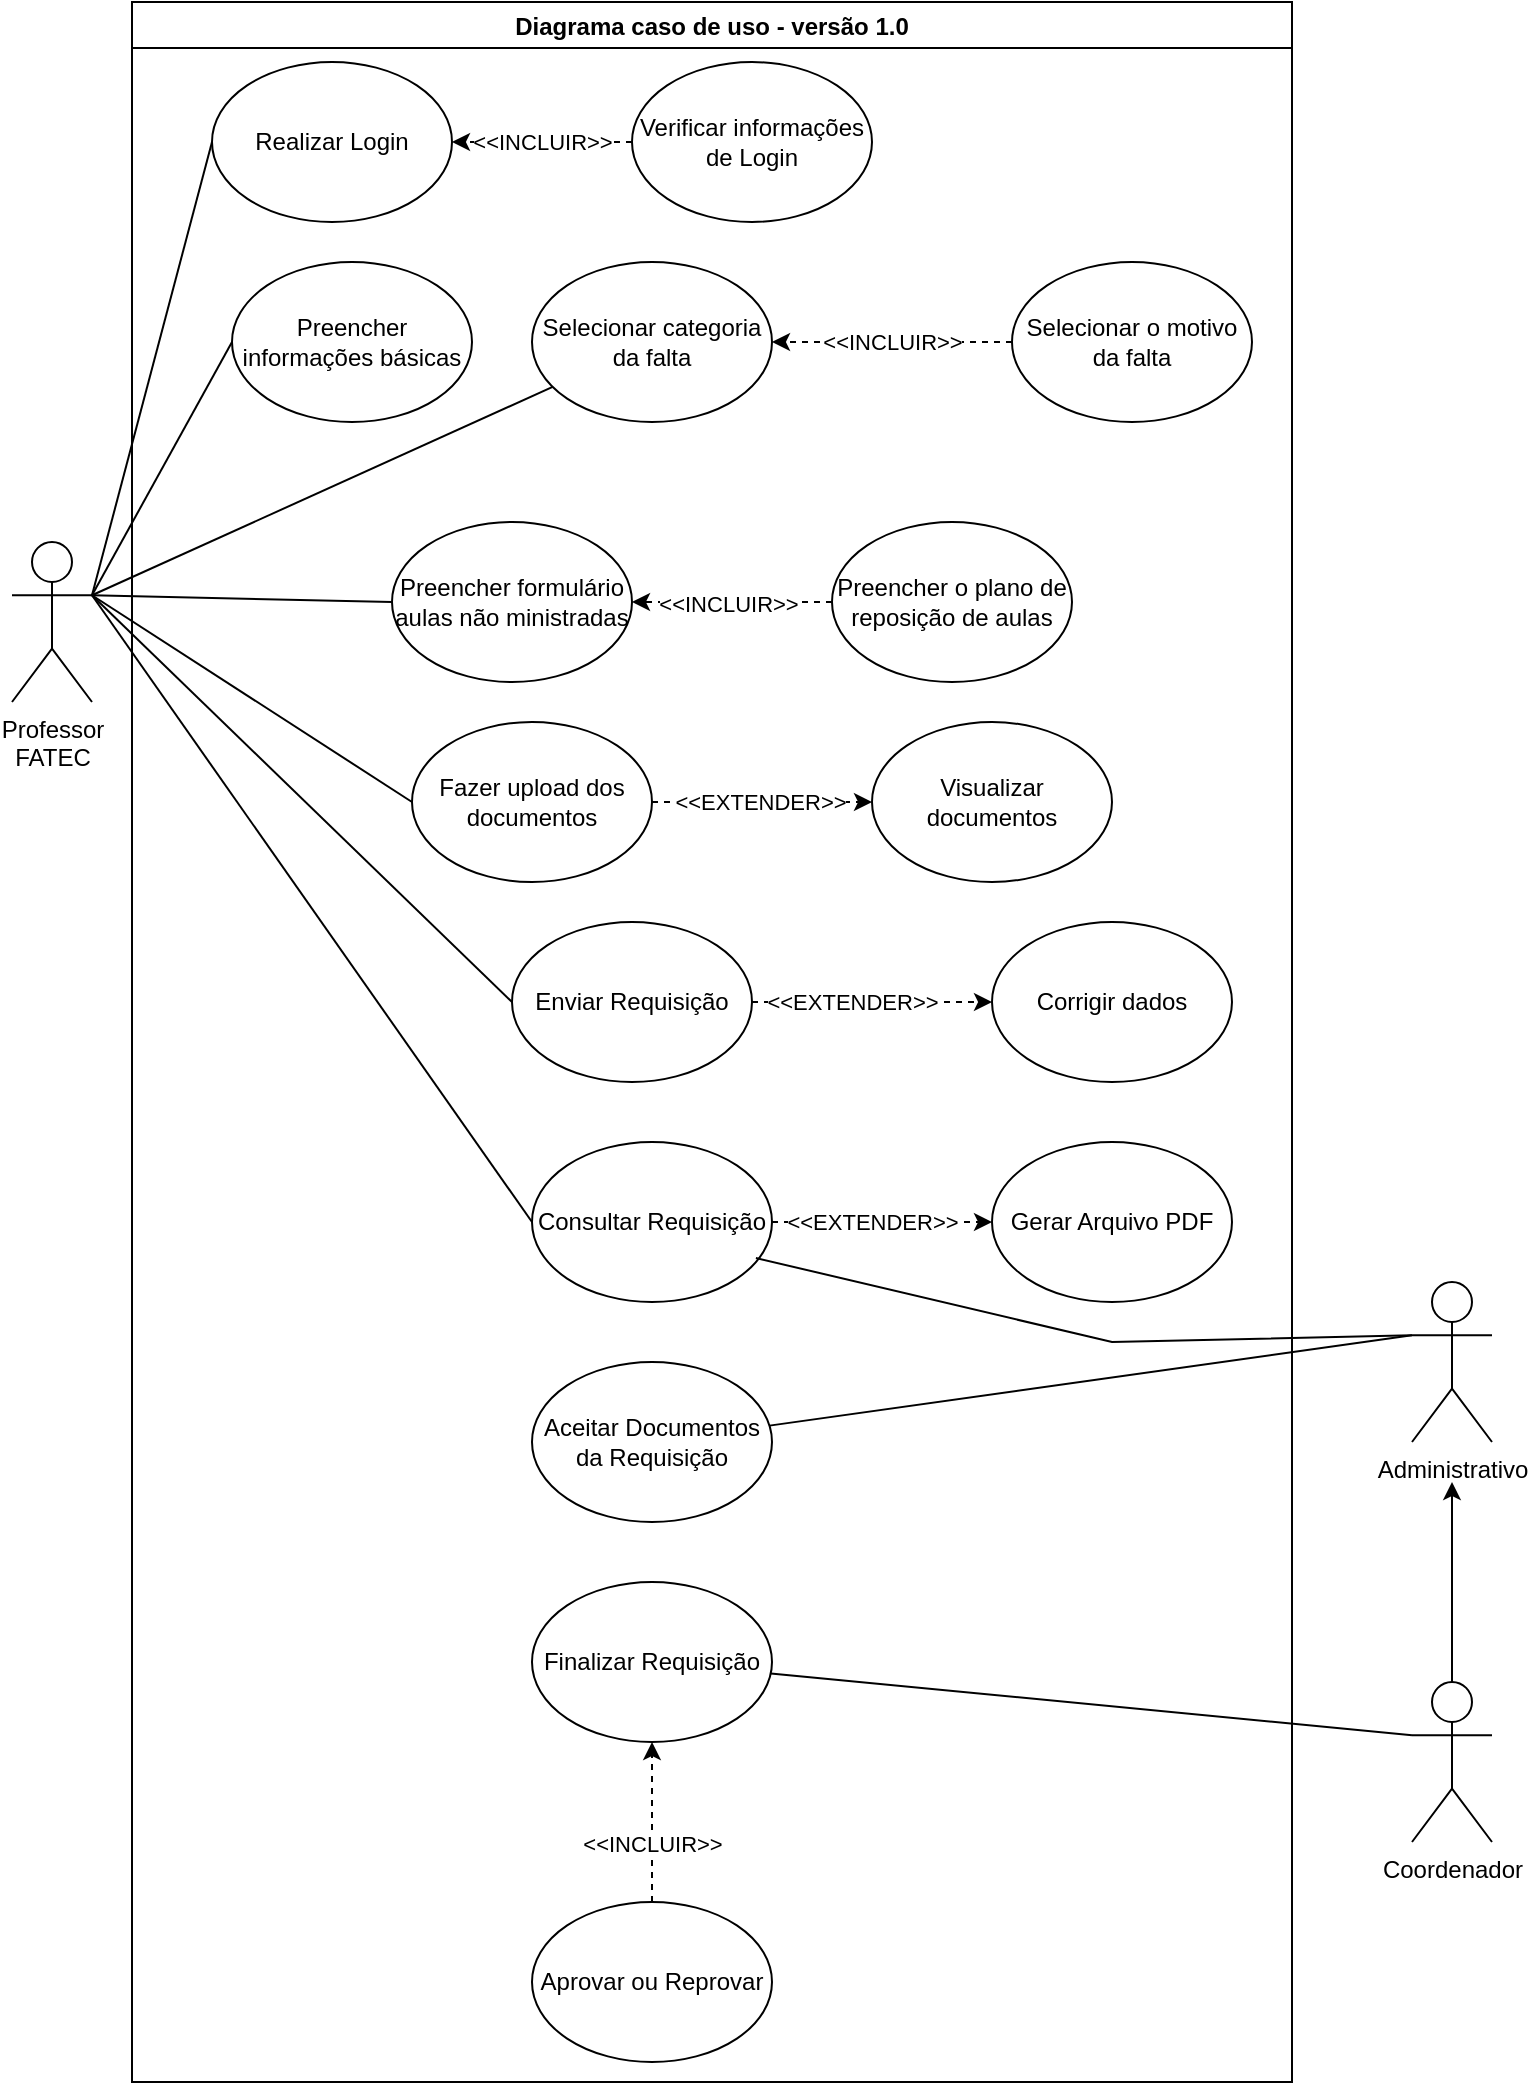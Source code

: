<mxfile version="24.3.1" type="device">
  <diagram name="Page-1" id="ra4kYlI9cf9E4-_4bJ4D">
    <mxGraphModel dx="1114" dy="566" grid="1" gridSize="10" guides="1" tooltips="1" connect="1" arrows="1" fold="1" page="1" pageScale="1" pageWidth="850" pageHeight="1100" math="0" shadow="0">
      <root>
        <mxCell id="0" />
        <mxCell id="1" parent="0" />
        <mxCell id="RcMYjmoYg5ImIigFZdGZ-29" style="rounded=0;orthogonalLoop=1;jettySize=auto;html=1;exitX=1;exitY=0.333;exitDx=0;exitDy=0;exitPerimeter=0;entryX=0;entryY=0.5;entryDx=0;entryDy=0;startArrow=none;startFill=0;endArrow=none;endFill=0;" parent="1" source="RcMYjmoYg5ImIigFZdGZ-1" target="RcMYjmoYg5ImIigFZdGZ-2" edge="1">
          <mxGeometry relative="1" as="geometry" />
        </mxCell>
        <mxCell id="RcMYjmoYg5ImIigFZdGZ-30" style="rounded=0;orthogonalLoop=1;jettySize=auto;html=1;exitX=1;exitY=0.333;exitDx=0;exitDy=0;exitPerimeter=0;entryX=0;entryY=0.5;entryDx=0;entryDy=0;startArrow=none;startFill=0;endArrow=none;endFill=0;" parent="1" source="RcMYjmoYg5ImIigFZdGZ-1" target="RcMYjmoYg5ImIigFZdGZ-7" edge="1">
          <mxGeometry relative="1" as="geometry" />
        </mxCell>
        <mxCell id="RcMYjmoYg5ImIigFZdGZ-31" style="rounded=0;orthogonalLoop=1;jettySize=auto;html=1;exitX=1;exitY=0.333;exitDx=0;exitDy=0;exitPerimeter=0;startArrow=none;startFill=0;endArrow=none;endFill=0;" parent="1" source="RcMYjmoYg5ImIigFZdGZ-1" target="RcMYjmoYg5ImIigFZdGZ-8" edge="1">
          <mxGeometry relative="1" as="geometry" />
        </mxCell>
        <mxCell id="RcMYjmoYg5ImIigFZdGZ-32" style="rounded=0;orthogonalLoop=1;jettySize=auto;html=1;exitX=1;exitY=0.333;exitDx=0;exitDy=0;exitPerimeter=0;entryX=0;entryY=0.5;entryDx=0;entryDy=0;startArrow=none;startFill=0;endArrow=none;endFill=0;" parent="1" source="RcMYjmoYg5ImIigFZdGZ-1" target="RcMYjmoYg5ImIigFZdGZ-12" edge="1">
          <mxGeometry relative="1" as="geometry" />
        </mxCell>
        <mxCell id="RcMYjmoYg5ImIigFZdGZ-33" style="rounded=0;orthogonalLoop=1;jettySize=auto;html=1;exitX=1;exitY=0.333;exitDx=0;exitDy=0;exitPerimeter=0;entryX=0;entryY=0.5;entryDx=0;entryDy=0;startArrow=none;startFill=0;endArrow=none;endFill=0;" parent="1" source="RcMYjmoYg5ImIigFZdGZ-1" target="RcMYjmoYg5ImIigFZdGZ-16" edge="1">
          <mxGeometry relative="1" as="geometry" />
        </mxCell>
        <mxCell id="RcMYjmoYg5ImIigFZdGZ-34" style="rounded=0;orthogonalLoop=1;jettySize=auto;html=1;exitX=1;exitY=0.333;exitDx=0;exitDy=0;exitPerimeter=0;entryX=0;entryY=0.5;entryDx=0;entryDy=0;startArrow=none;startFill=0;endArrow=none;endFill=0;" parent="1" source="RcMYjmoYg5ImIigFZdGZ-1" target="RcMYjmoYg5ImIigFZdGZ-18" edge="1">
          <mxGeometry relative="1" as="geometry" />
        </mxCell>
        <mxCell id="RcMYjmoYg5ImIigFZdGZ-46" style="rounded=0;orthogonalLoop=1;jettySize=auto;html=1;exitX=1;exitY=0.333;exitDx=0;exitDy=0;exitPerimeter=0;entryX=0;entryY=0.5;entryDx=0;entryDy=0;endArrow=none;endFill=0;" parent="1" source="RcMYjmoYg5ImIigFZdGZ-1" target="RcMYjmoYg5ImIigFZdGZ-19" edge="1">
          <mxGeometry relative="1" as="geometry" />
        </mxCell>
        <mxCell id="RcMYjmoYg5ImIigFZdGZ-1" value="Professor&lt;div&gt;FATEC&lt;/div&gt;" style="shape=umlActor;verticalLabelPosition=bottom;verticalAlign=top;html=1;outlineConnect=0;" parent="1" vertex="1">
          <mxGeometry x="20" y="270" width="40" height="80" as="geometry" />
        </mxCell>
        <mxCell id="RcMYjmoYg5ImIigFZdGZ-2" value="Realizar Login" style="ellipse;whiteSpace=wrap;html=1;" parent="1" vertex="1">
          <mxGeometry x="120" y="30" width="120" height="80" as="geometry" />
        </mxCell>
        <mxCell id="RcMYjmoYg5ImIigFZdGZ-4" style="rounded=0;orthogonalLoop=1;jettySize=auto;html=1;exitX=0;exitY=0.5;exitDx=0;exitDy=0;dashed=1;" parent="1" source="RcMYjmoYg5ImIigFZdGZ-3" target="RcMYjmoYg5ImIigFZdGZ-2" edge="1">
          <mxGeometry relative="1" as="geometry" />
        </mxCell>
        <mxCell id="RcMYjmoYg5ImIigFZdGZ-5" value="&amp;lt;&amp;lt;INCLUIR&amp;gt;&amp;gt;" style="edgeLabel;html=1;align=center;verticalAlign=middle;resizable=0;points=[];" parent="RcMYjmoYg5ImIigFZdGZ-4" vertex="1" connectable="0">
          <mxGeometry x="0.016" y="-2" relative="1" as="geometry">
            <mxPoint y="2" as="offset" />
          </mxGeometry>
        </mxCell>
        <mxCell id="RcMYjmoYg5ImIigFZdGZ-3" value="Verificar informações de Login" style="ellipse;whiteSpace=wrap;html=1;" parent="1" vertex="1">
          <mxGeometry x="330" y="30" width="120" height="80" as="geometry" />
        </mxCell>
        <mxCell id="RcMYjmoYg5ImIigFZdGZ-7" value="Preencher informações básicas" style="ellipse;whiteSpace=wrap;html=1;" parent="1" vertex="1">
          <mxGeometry x="130" y="130" width="120" height="80" as="geometry" />
        </mxCell>
        <mxCell id="RcMYjmoYg5ImIigFZdGZ-8" value="Selecionar categoria da falta" style="ellipse;whiteSpace=wrap;html=1;" parent="1" vertex="1">
          <mxGeometry x="280" y="130" width="120" height="80" as="geometry" />
        </mxCell>
        <mxCell id="RcMYjmoYg5ImIigFZdGZ-10" style="rounded=0;orthogonalLoop=1;jettySize=auto;html=1;exitX=0;exitY=0.5;exitDx=0;exitDy=0;dashed=1;" parent="1" source="RcMYjmoYg5ImIigFZdGZ-9" target="RcMYjmoYg5ImIigFZdGZ-8" edge="1">
          <mxGeometry relative="1" as="geometry" />
        </mxCell>
        <mxCell id="RcMYjmoYg5ImIigFZdGZ-11" value="&amp;lt;&amp;lt;INCLUIR&amp;gt;&amp;gt;" style="edgeLabel;html=1;align=center;verticalAlign=middle;resizable=0;points=[];" parent="RcMYjmoYg5ImIigFZdGZ-10" vertex="1" connectable="0">
          <mxGeometry x="-0.25" y="3" relative="1" as="geometry">
            <mxPoint x="-15" y="-3" as="offset" />
          </mxGeometry>
        </mxCell>
        <mxCell id="RcMYjmoYg5ImIigFZdGZ-9" value="Selecionar o motivo da falta" style="ellipse;whiteSpace=wrap;html=1;" parent="1" vertex="1">
          <mxGeometry x="520" y="130" width="120" height="80" as="geometry" />
        </mxCell>
        <mxCell id="RcMYjmoYg5ImIigFZdGZ-12" value="Preencher formulário aulas não ministradas" style="ellipse;whiteSpace=wrap;html=1;" parent="1" vertex="1">
          <mxGeometry x="210" y="260" width="120" height="80" as="geometry" />
        </mxCell>
        <mxCell id="RcMYjmoYg5ImIigFZdGZ-14" style="edgeStyle=orthogonalEdgeStyle;rounded=0;orthogonalLoop=1;jettySize=auto;html=1;exitX=0;exitY=0.5;exitDx=0;exitDy=0;dashed=1;" parent="1" source="RcMYjmoYg5ImIigFZdGZ-13" target="RcMYjmoYg5ImIigFZdGZ-12" edge="1">
          <mxGeometry relative="1" as="geometry" />
        </mxCell>
        <mxCell id="RcMYjmoYg5ImIigFZdGZ-15" value="&amp;lt;&amp;lt;INCLUIR&amp;gt;&amp;gt;" style="edgeLabel;html=1;align=center;verticalAlign=middle;resizable=0;points=[];" parent="RcMYjmoYg5ImIigFZdGZ-14" vertex="1" connectable="0">
          <mxGeometry x="0.042" y="1" relative="1" as="geometry">
            <mxPoint as="offset" />
          </mxGeometry>
        </mxCell>
        <mxCell id="RcMYjmoYg5ImIigFZdGZ-13" value="Preencher o plano de reposição de aulas" style="ellipse;whiteSpace=wrap;html=1;" parent="1" vertex="1">
          <mxGeometry x="430" y="260" width="120" height="80" as="geometry" />
        </mxCell>
        <mxCell id="RcMYjmoYg5ImIigFZdGZ-41" style="rounded=0;orthogonalLoop=1;jettySize=auto;html=1;exitX=1;exitY=0.5;exitDx=0;exitDy=0;dashed=1;" parent="1" source="RcMYjmoYg5ImIigFZdGZ-16" target="RcMYjmoYg5ImIigFZdGZ-40" edge="1">
          <mxGeometry relative="1" as="geometry" />
        </mxCell>
        <mxCell id="RcMYjmoYg5ImIigFZdGZ-42" value="&amp;lt;&amp;lt;EXTENDER&amp;gt;&amp;gt;" style="edgeLabel;html=1;align=center;verticalAlign=middle;resizable=0;points=[];" parent="RcMYjmoYg5ImIigFZdGZ-41" vertex="1" connectable="0">
          <mxGeometry x="0.265" relative="1" as="geometry">
            <mxPoint x="-16" as="offset" />
          </mxGeometry>
        </mxCell>
        <mxCell id="RcMYjmoYg5ImIigFZdGZ-16" value="Fazer upload dos documentos" style="ellipse;whiteSpace=wrap;html=1;" parent="1" vertex="1">
          <mxGeometry x="220" y="360" width="120" height="80" as="geometry" />
        </mxCell>
        <mxCell id="RcMYjmoYg5ImIigFZdGZ-38" style="rounded=0;orthogonalLoop=1;jettySize=auto;html=1;exitX=1;exitY=0.5;exitDx=0;exitDy=0;dashed=1;" parent="1" source="RcMYjmoYg5ImIigFZdGZ-18" target="RcMYjmoYg5ImIigFZdGZ-43" edge="1">
          <mxGeometry relative="1" as="geometry">
            <mxPoint x="520" y="540" as="targetPoint" />
          </mxGeometry>
        </mxCell>
        <mxCell id="RcMYjmoYg5ImIigFZdGZ-39" value="&amp;lt;&amp;lt;EXTENDER&amp;gt;&amp;gt;" style="edgeLabel;html=1;align=center;verticalAlign=middle;resizable=0;points=[];" parent="RcMYjmoYg5ImIigFZdGZ-38" vertex="1" connectable="0">
          <mxGeometry x="0.179" relative="1" as="geometry">
            <mxPoint x="-21" as="offset" />
          </mxGeometry>
        </mxCell>
        <mxCell id="RcMYjmoYg5ImIigFZdGZ-18" value="Enviar Requisição" style="ellipse;whiteSpace=wrap;html=1;" parent="1" vertex="1">
          <mxGeometry x="270" y="460" width="120" height="80" as="geometry" />
        </mxCell>
        <mxCell id="zMrEmOWII58aKg_5xymh-4" style="edgeStyle=orthogonalEdgeStyle;rounded=0;orthogonalLoop=1;jettySize=auto;html=1;exitX=1;exitY=0.5;exitDx=0;exitDy=0;dashed=1;" edge="1" parent="1" source="RcMYjmoYg5ImIigFZdGZ-19" target="zMrEmOWII58aKg_5xymh-3">
          <mxGeometry relative="1" as="geometry" />
        </mxCell>
        <mxCell id="zMrEmOWII58aKg_5xymh-5" value="&amp;lt;&amp;lt;EXTENDER&amp;gt;&amp;gt;" style="edgeLabel;html=1;align=center;verticalAlign=middle;resizable=0;points=[];" vertex="1" connectable="0" parent="zMrEmOWII58aKg_5xymh-4">
          <mxGeometry x="0.073" relative="1" as="geometry">
            <mxPoint x="-9" as="offset" />
          </mxGeometry>
        </mxCell>
        <mxCell id="RcMYjmoYg5ImIigFZdGZ-19" value="Consultar Requisição" style="ellipse;whiteSpace=wrap;html=1;" parent="1" vertex="1">
          <mxGeometry x="280" y="570" width="120" height="80" as="geometry" />
        </mxCell>
        <mxCell id="RcMYjmoYg5ImIigFZdGZ-40" value="Visualizar documentos" style="ellipse;whiteSpace=wrap;html=1;" parent="1" vertex="1">
          <mxGeometry x="450" y="360" width="120" height="80" as="geometry" />
        </mxCell>
        <mxCell id="RcMYjmoYg5ImIigFZdGZ-57" style="rounded=0;orthogonalLoop=1;jettySize=auto;html=1;exitX=0;exitY=0.333;exitDx=0;exitDy=0;exitPerimeter=0;endArrow=none;endFill=0;" parent="1" source="RcMYjmoYg5ImIigFZdGZ-51" target="RcMYjmoYg5ImIigFZdGZ-24" edge="1">
          <mxGeometry relative="1" as="geometry" />
        </mxCell>
        <mxCell id="RcMYjmoYg5ImIigFZdGZ-62" style="edgeStyle=orthogonalEdgeStyle;rounded=0;orthogonalLoop=1;jettySize=auto;html=1;exitX=0.5;exitY=0;exitDx=0;exitDy=0;exitPerimeter=0;" parent="1" source="RcMYjmoYg5ImIigFZdGZ-51" edge="1">
          <mxGeometry relative="1" as="geometry">
            <mxPoint x="740" y="740" as="targetPoint" />
          </mxGeometry>
        </mxCell>
        <mxCell id="RcMYjmoYg5ImIigFZdGZ-51" value="Coordenador" style="shape=umlActor;verticalLabelPosition=bottom;verticalAlign=top;html=1;outlineConnect=0;" parent="1" vertex="1">
          <mxGeometry x="720" y="840" width="40" height="80" as="geometry" />
        </mxCell>
        <mxCell id="zMrEmOWII58aKg_5xymh-2" style="rounded=0;orthogonalLoop=1;jettySize=auto;html=1;exitX=0;exitY=0.333;exitDx=0;exitDy=0;exitPerimeter=0;endArrow=none;endFill=0;" edge="1" parent="1" source="RcMYjmoYg5ImIigFZdGZ-56" target="zMrEmOWII58aKg_5xymh-1">
          <mxGeometry relative="1" as="geometry" />
        </mxCell>
        <mxCell id="RcMYjmoYg5ImIigFZdGZ-56" value="Administrativo" style="shape=umlActor;verticalLabelPosition=bottom;verticalAlign=top;html=1;outlineConnect=0;" parent="1" vertex="1">
          <mxGeometry x="720" y="640" width="40" height="80" as="geometry" />
        </mxCell>
        <mxCell id="RcMYjmoYg5ImIigFZdGZ-60" style="rounded=0;orthogonalLoop=1;jettySize=auto;html=1;exitX=0;exitY=0.333;exitDx=0;exitDy=0;exitPerimeter=0;entryX=0.933;entryY=0.725;entryDx=0;entryDy=0;entryPerimeter=0;endArrow=none;endFill=0;" parent="1" source="RcMYjmoYg5ImIigFZdGZ-56" target="RcMYjmoYg5ImIigFZdGZ-19" edge="1">
          <mxGeometry relative="1" as="geometry">
            <Array as="points">
              <mxPoint x="570" y="670" />
            </Array>
          </mxGeometry>
        </mxCell>
        <mxCell id="RcMYjmoYg5ImIigFZdGZ-63" value="Diagrama caso de uso - versão 1.0" style="swimlane;" parent="1" vertex="1">
          <mxGeometry x="80" width="580" height="1040" as="geometry" />
        </mxCell>
        <mxCell id="RcMYjmoYg5ImIigFZdGZ-24" value="Finalizar Requisição" style="ellipse;whiteSpace=wrap;html=1;" parent="RcMYjmoYg5ImIigFZdGZ-63" vertex="1">
          <mxGeometry x="200" y="790" width="120" height="80" as="geometry" />
        </mxCell>
        <mxCell id="RcMYjmoYg5ImIigFZdGZ-26" style="rounded=0;orthogonalLoop=1;jettySize=auto;html=1;dashed=1;" parent="RcMYjmoYg5ImIigFZdGZ-63" source="RcMYjmoYg5ImIigFZdGZ-25" target="RcMYjmoYg5ImIigFZdGZ-24" edge="1">
          <mxGeometry relative="1" as="geometry" />
        </mxCell>
        <mxCell id="RcMYjmoYg5ImIigFZdGZ-27" value="&amp;lt;&amp;lt;INCLUIR&amp;gt;&amp;gt;" style="edgeLabel;html=1;align=center;verticalAlign=middle;resizable=0;points=[];" parent="RcMYjmoYg5ImIigFZdGZ-26" vertex="1" connectable="0">
          <mxGeometry x="-0.233" relative="1" as="geometry">
            <mxPoint y="1" as="offset" />
          </mxGeometry>
        </mxCell>
        <mxCell id="RcMYjmoYg5ImIigFZdGZ-25" value="Aprovar ou Reprovar" style="ellipse;whiteSpace=wrap;html=1;" parent="RcMYjmoYg5ImIigFZdGZ-63" vertex="1">
          <mxGeometry x="200" y="950" width="120" height="80" as="geometry" />
        </mxCell>
        <mxCell id="zMrEmOWII58aKg_5xymh-1" value="Aceitar Documentos da Requisição" style="ellipse;whiteSpace=wrap;html=1;" vertex="1" parent="RcMYjmoYg5ImIigFZdGZ-63">
          <mxGeometry x="200" y="680" width="120" height="80" as="geometry" />
        </mxCell>
        <mxCell id="RcMYjmoYg5ImIigFZdGZ-43" value="Corrigir dados" style="ellipse;whiteSpace=wrap;html=1;" parent="RcMYjmoYg5ImIigFZdGZ-63" vertex="1">
          <mxGeometry x="430" y="460" width="120" height="80" as="geometry" />
        </mxCell>
        <mxCell id="zMrEmOWII58aKg_5xymh-3" value="Gerar Arquivo PDF" style="ellipse;whiteSpace=wrap;html=1;" vertex="1" parent="RcMYjmoYg5ImIigFZdGZ-63">
          <mxGeometry x="430" y="570" width="120" height="80" as="geometry" />
        </mxCell>
      </root>
    </mxGraphModel>
  </diagram>
</mxfile>
